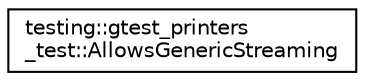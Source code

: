 digraph "Иерархия классов. Графический вид."
{
 // LATEX_PDF_SIZE
  edge [fontname="Helvetica",fontsize="10",labelfontname="Helvetica",labelfontsize="10"];
  node [fontname="Helvetica",fontsize="10",shape=record];
  rankdir="LR";
  Node0 [label="testing::gtest_printers\l_test::AllowsGenericStreaming",height=0.2,width=0.4,color="black", fillcolor="white", style="filled",URL="$classtesting_1_1gtest__printers__test_1_1AllowsGenericStreaming.html",tooltip=" "];
}
